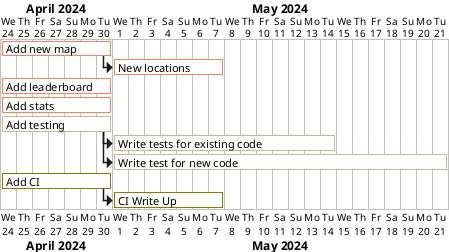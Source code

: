 @startgantt
<style>
ganttDiagram {
  task {
    BackGroundColor LightCoral
    LineColor Coral
  }
}
</style>
project starts on the 24th April 2024
' Implementation
[Add new map] as [Add new map] starts 2024-04-24
[Add new map] requires 7 days
[New locations] as [New locations] requires 7 days
[New locations] starts at [Add new map]'s end
[Add leaderboard] as [Add leaderboard] requires 7 days
[Add stats] as [Add stats] requires 7 days
<style>
ganttDiagram {
  task {
    BackGroundColor Tan
    LineColor Tan
  }
}
</style>
[Add testing] as [Add testing] requires 7 days
[Write tests for existing code] as [Write tests for existing code] requires 14 days
[Write tests for existing code] starts at [Add testing]'s end
[Write test for new code] as [Write test for new code] requires 21 days
[Write test for new code] starts at [Add testing]'s end
<style>
ganttDiagram {
  task {
    BackGroundColor Olive
    LineColor Olive
  }
}
</style>
[Add CI] as [Add CI] requires 7 days
[CI Write Up] as [CI Write Up] requires 7 days
[CI Write Up] starts at [Add CI]'s end

[Add new map] is 0% complete
[New locations] is 0% complete
[Add leaderboard] is 0% complete
[Add stats] is 0% complete
[Add testing] is 0% complete
[Write tests for existing code] is 0% complete
[Write test for new code] is 0% complete
[Add CI] is 0% complete
[CI Write Up] is 0% complete
@endgantt